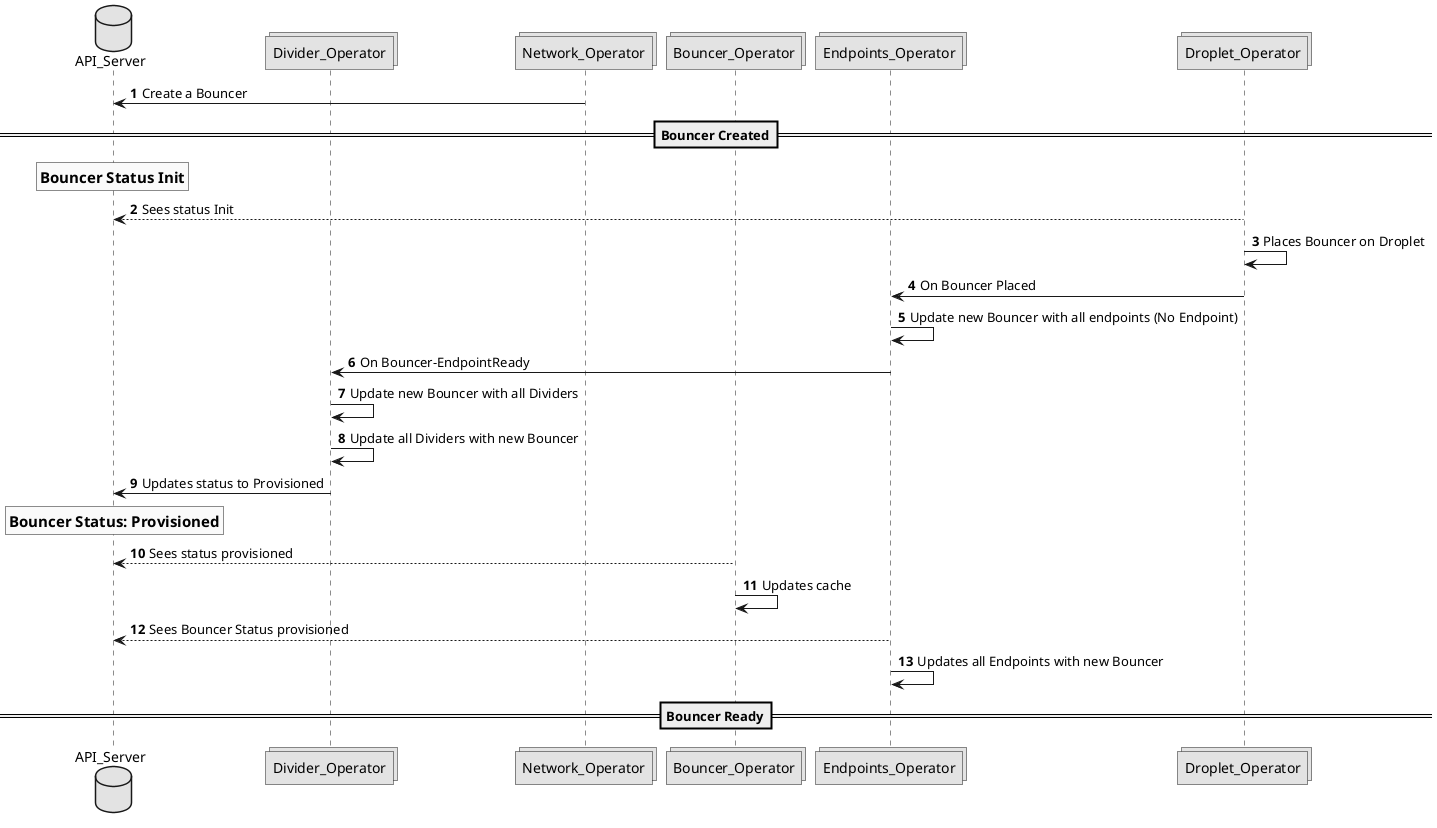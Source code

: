 @startuml

skinparam monochrome true
autonumber

database API_Server
collections Divider_Operator
collections Network_Operator
collections Bouncer_Operator
collections Endpoints_Operator
collections Droplet_Operator

Network_Operator -> API_Server: Create a Bouncer
==Bouncer Created==
rnote over API_Server: ==Bouncer Status Init
Droplet_Operator --> API_Server: Sees status Init
Droplet_Operator -> Droplet_Operator: Places Bouncer on Droplet

Droplet_Operator -> Endpoints_Operator: On Bouncer Placed
Endpoints_Operator -> Endpoints_Operator: Update new Bouncer with all endpoints (No Endpoint)
Endpoints_Operator -> Divider_Operator: On Bouncer-EndpointReady
Divider_Operator -> Divider_Operator: Update new Bouncer with all Dividers
Divider_Operator -> Divider_Operator: Update all Dividers with new Bouncer
Divider_Operator -> API_Server: Updates status to Provisioned
rnote over API_Server: == Bouncer Status: Provisioned

Bouncer_Operator --> API_Server: Sees status provisioned
Bouncer_Operator -> Bouncer_Operator: Updates cache
Endpoints_Operator --> API_Server: Sees Bouncer Status provisioned
Endpoints_Operator -> Endpoints_Operator: Updates all Endpoints with new Bouncer
==Bouncer Ready==
@enduml
